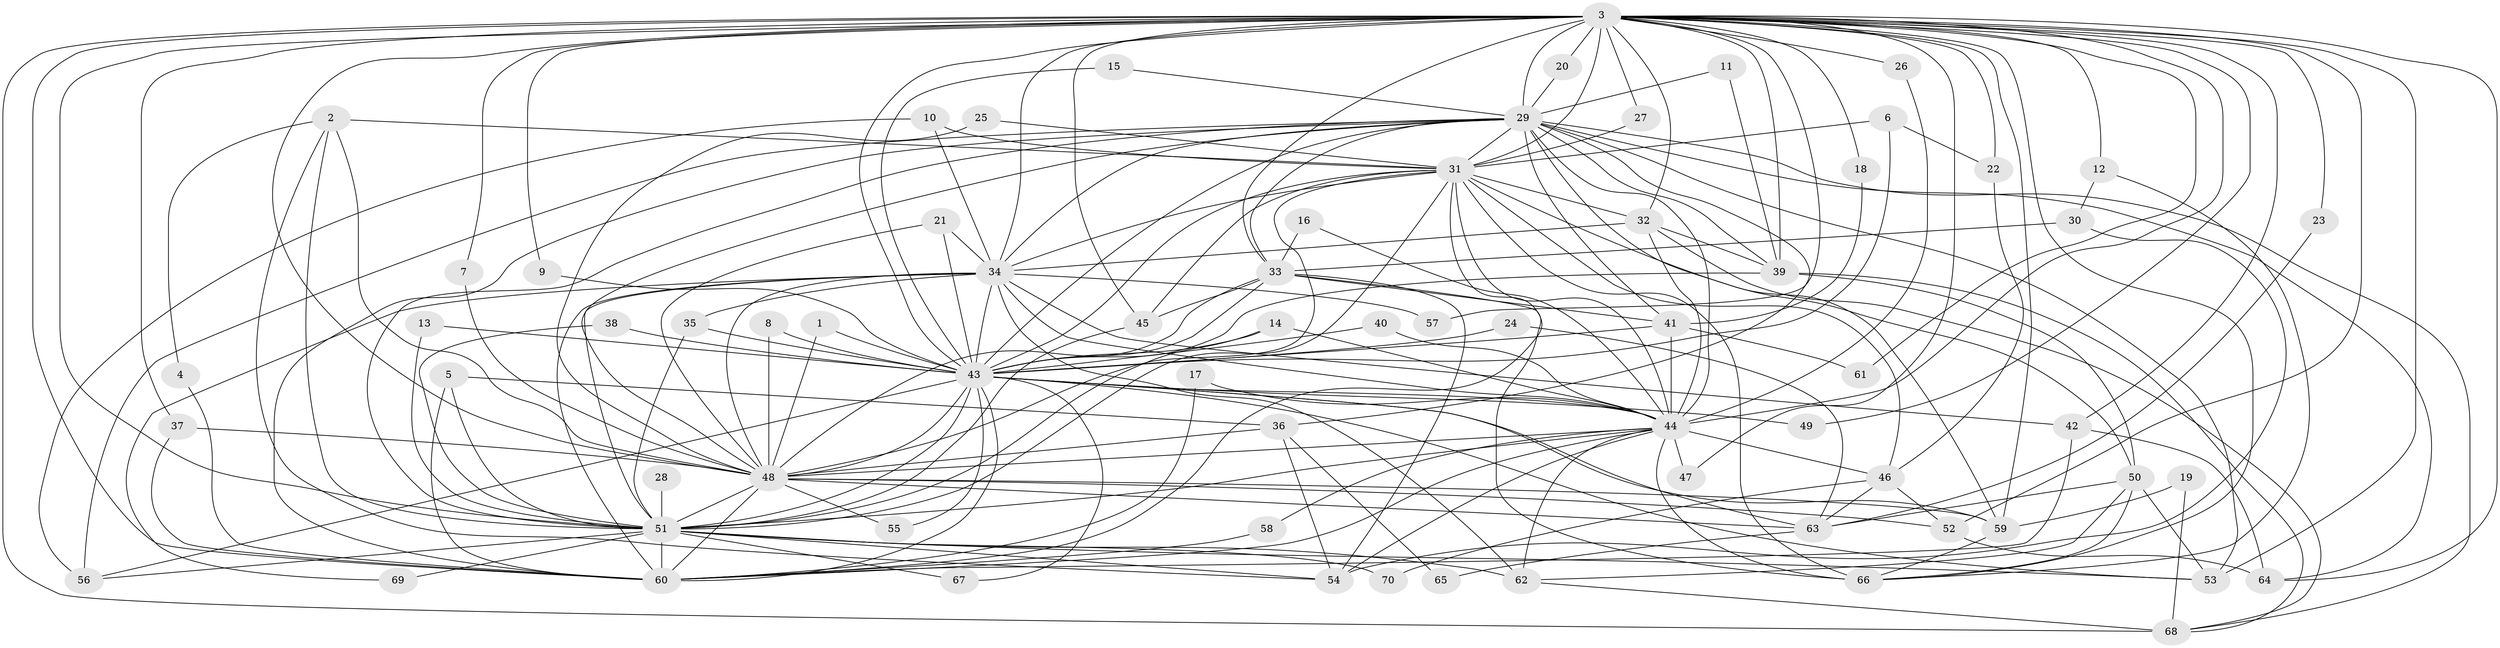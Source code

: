 // original degree distribution, {30: 0.007142857142857143, 21: 0.007142857142857143, 12: 0.007142857142857143, 22: 0.007142857142857143, 23: 0.007142857142857143, 20: 0.007142857142857143, 29: 0.007142857142857143, 25: 0.007142857142857143, 38: 0.007142857142857143, 18: 0.007142857142857143, 5: 0.02142857142857143, 7: 0.014285714285714285, 3: 0.22857142857142856, 2: 0.5357142857142857, 4: 0.07857142857142857, 11: 0.007142857142857143, 6: 0.02857142857142857, 10: 0.007142857142857143, 8: 0.007142857142857143}
// Generated by graph-tools (version 1.1) at 2025/25/03/09/25 03:25:41]
// undirected, 70 vertices, 200 edges
graph export_dot {
graph [start="1"]
  node [color=gray90,style=filled];
  1;
  2;
  3;
  4;
  5;
  6;
  7;
  8;
  9;
  10;
  11;
  12;
  13;
  14;
  15;
  16;
  17;
  18;
  19;
  20;
  21;
  22;
  23;
  24;
  25;
  26;
  27;
  28;
  29;
  30;
  31;
  32;
  33;
  34;
  35;
  36;
  37;
  38;
  39;
  40;
  41;
  42;
  43;
  44;
  45;
  46;
  47;
  48;
  49;
  50;
  51;
  52;
  53;
  54;
  55;
  56;
  57;
  58;
  59;
  60;
  61;
  62;
  63;
  64;
  65;
  66;
  67;
  68;
  69;
  70;
  1 -- 43 [weight=1.0];
  1 -- 48 [weight=1.0];
  2 -- 4 [weight=1.0];
  2 -- 31 [weight=1.0];
  2 -- 48 [weight=1.0];
  2 -- 51 [weight=1.0];
  2 -- 54 [weight=1.0];
  3 -- 7 [weight=1.0];
  3 -- 9 [weight=1.0];
  3 -- 12 [weight=1.0];
  3 -- 18 [weight=1.0];
  3 -- 20 [weight=1.0];
  3 -- 22 [weight=1.0];
  3 -- 23 [weight=1.0];
  3 -- 26 [weight=1.0];
  3 -- 27 [weight=1.0];
  3 -- 29 [weight=2.0];
  3 -- 31 [weight=2.0];
  3 -- 32 [weight=1.0];
  3 -- 33 [weight=1.0];
  3 -- 34 [weight=4.0];
  3 -- 37 [weight=1.0];
  3 -- 39 [weight=1.0];
  3 -- 42 [weight=1.0];
  3 -- 43 [weight=2.0];
  3 -- 44 [weight=4.0];
  3 -- 45 [weight=1.0];
  3 -- 47 [weight=1.0];
  3 -- 48 [weight=2.0];
  3 -- 49 [weight=1.0];
  3 -- 51 [weight=2.0];
  3 -- 52 [weight=3.0];
  3 -- 53 [weight=1.0];
  3 -- 57 [weight=1.0];
  3 -- 59 [weight=1.0];
  3 -- 60 [weight=3.0];
  3 -- 61 [weight=1.0];
  3 -- 64 [weight=1.0];
  3 -- 66 [weight=1.0];
  3 -- 68 [weight=2.0];
  4 -- 60 [weight=1.0];
  5 -- 36 [weight=1.0];
  5 -- 51 [weight=1.0];
  5 -- 60 [weight=1.0];
  6 -- 22 [weight=1.0];
  6 -- 31 [weight=1.0];
  6 -- 43 [weight=1.0];
  7 -- 48 [weight=1.0];
  8 -- 43 [weight=1.0];
  8 -- 48 [weight=1.0];
  9 -- 43 [weight=1.0];
  10 -- 31 [weight=1.0];
  10 -- 34 [weight=1.0];
  10 -- 56 [weight=1.0];
  11 -- 29 [weight=1.0];
  11 -- 39 [weight=1.0];
  12 -- 30 [weight=1.0];
  12 -- 66 [weight=1.0];
  13 -- 43 [weight=1.0];
  13 -- 51 [weight=1.0];
  14 -- 43 [weight=1.0];
  14 -- 44 [weight=1.0];
  14 -- 51 [weight=1.0];
  15 -- 29 [weight=1.0];
  15 -- 43 [weight=1.0];
  16 -- 33 [weight=1.0];
  16 -- 44 [weight=1.0];
  17 -- 44 [weight=1.0];
  17 -- 60 [weight=1.0];
  18 -- 41 [weight=1.0];
  19 -- 59 [weight=1.0];
  19 -- 68 [weight=1.0];
  20 -- 29 [weight=1.0];
  21 -- 34 [weight=1.0];
  21 -- 43 [weight=1.0];
  21 -- 48 [weight=1.0];
  22 -- 46 [weight=1.0];
  23 -- 63 [weight=1.0];
  24 -- 43 [weight=1.0];
  24 -- 63 [weight=1.0];
  25 -- 31 [weight=1.0];
  25 -- 48 [weight=1.0];
  26 -- 44 [weight=1.0];
  27 -- 31 [weight=1.0];
  28 -- 51 [weight=2.0];
  29 -- 31 [weight=1.0];
  29 -- 33 [weight=1.0];
  29 -- 34 [weight=1.0];
  29 -- 36 [weight=1.0];
  29 -- 39 [weight=1.0];
  29 -- 41 [weight=1.0];
  29 -- 43 [weight=1.0];
  29 -- 44 [weight=2.0];
  29 -- 48 [weight=1.0];
  29 -- 51 [weight=1.0];
  29 -- 53 [weight=1.0];
  29 -- 56 [weight=1.0];
  29 -- 59 [weight=1.0];
  29 -- 60 [weight=1.0];
  29 -- 64 [weight=1.0];
  29 -- 68 [weight=1.0];
  30 -- 33 [weight=1.0];
  30 -- 54 [weight=1.0];
  31 -- 32 [weight=1.0];
  31 -- 34 [weight=1.0];
  31 -- 43 [weight=1.0];
  31 -- 44 [weight=1.0];
  31 -- 45 [weight=1.0];
  31 -- 46 [weight=1.0];
  31 -- 48 [weight=1.0];
  31 -- 50 [weight=1.0];
  31 -- 51 [weight=2.0];
  31 -- 60 [weight=1.0];
  31 -- 66 [weight=1.0];
  32 -- 34 [weight=1.0];
  32 -- 39 [weight=1.0];
  32 -- 44 [weight=1.0];
  32 -- 68 [weight=1.0];
  33 -- 41 [weight=1.0];
  33 -- 43 [weight=1.0];
  33 -- 45 [weight=1.0];
  33 -- 48 [weight=1.0];
  33 -- 54 [weight=1.0];
  33 -- 66 [weight=2.0];
  34 -- 35 [weight=1.0];
  34 -- 42 [weight=1.0];
  34 -- 43 [weight=2.0];
  34 -- 44 [weight=1.0];
  34 -- 48 [weight=1.0];
  34 -- 51 [weight=1.0];
  34 -- 57 [weight=1.0];
  34 -- 60 [weight=1.0];
  34 -- 62 [weight=2.0];
  34 -- 69 [weight=1.0];
  35 -- 43 [weight=2.0];
  35 -- 51 [weight=1.0];
  36 -- 48 [weight=1.0];
  36 -- 54 [weight=1.0];
  36 -- 65 [weight=1.0];
  37 -- 48 [weight=1.0];
  37 -- 60 [weight=1.0];
  38 -- 43 [weight=1.0];
  38 -- 51 [weight=1.0];
  39 -- 43 [weight=1.0];
  39 -- 50 [weight=1.0];
  39 -- 68 [weight=1.0];
  40 -- 43 [weight=1.0];
  40 -- 44 [weight=1.0];
  41 -- 43 [weight=1.0];
  41 -- 44 [weight=1.0];
  41 -- 61 [weight=1.0];
  42 -- 60 [weight=1.0];
  42 -- 64 [weight=1.0];
  43 -- 44 [weight=1.0];
  43 -- 48 [weight=2.0];
  43 -- 49 [weight=1.0];
  43 -- 51 [weight=1.0];
  43 -- 53 [weight=1.0];
  43 -- 55 [weight=1.0];
  43 -- 56 [weight=1.0];
  43 -- 59 [weight=1.0];
  43 -- 60 [weight=1.0];
  43 -- 63 [weight=2.0];
  43 -- 67 [weight=1.0];
  44 -- 46 [weight=2.0];
  44 -- 47 [weight=1.0];
  44 -- 48 [weight=1.0];
  44 -- 51 [weight=1.0];
  44 -- 54 [weight=1.0];
  44 -- 58 [weight=1.0];
  44 -- 60 [weight=1.0];
  44 -- 62 [weight=1.0];
  44 -- 66 [weight=1.0];
  45 -- 51 [weight=1.0];
  46 -- 52 [weight=1.0];
  46 -- 63 [weight=1.0];
  46 -- 70 [weight=1.0];
  48 -- 51 [weight=1.0];
  48 -- 52 [weight=1.0];
  48 -- 55 [weight=1.0];
  48 -- 59 [weight=1.0];
  48 -- 60 [weight=1.0];
  48 -- 63 [weight=1.0];
  50 -- 53 [weight=1.0];
  50 -- 62 [weight=1.0];
  50 -- 63 [weight=1.0];
  50 -- 66 [weight=1.0];
  51 -- 53 [weight=1.0];
  51 -- 54 [weight=1.0];
  51 -- 56 [weight=1.0];
  51 -- 60 [weight=5.0];
  51 -- 62 [weight=1.0];
  51 -- 67 [weight=1.0];
  51 -- 69 [weight=1.0];
  51 -- 70 [weight=1.0];
  52 -- 64 [weight=1.0];
  58 -- 60 [weight=1.0];
  59 -- 66 [weight=1.0];
  62 -- 68 [weight=1.0];
  63 -- 65 [weight=1.0];
}
